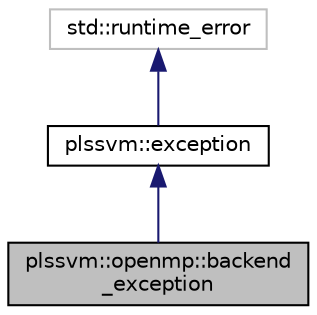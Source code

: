 digraph "plssvm::openmp::backend_exception"
{
 // LATEX_PDF_SIZE
  edge [fontname="Helvetica",fontsize="10",labelfontname="Helvetica",labelfontsize="10"];
  node [fontname="Helvetica",fontsize="10",shape=record];
  Node1 [label="plssvm::openmp::backend\l_exception",height=0.2,width=0.4,color="black", fillcolor="grey75", style="filled", fontcolor="black",tooltip="Exception type thrown if a problem with the OpenMP backend occurs."];
  Node2 -> Node1 [dir="back",color="midnightblue",fontsize="10",style="solid",fontname="Helvetica"];
  Node2 [label="plssvm::exception",height=0.2,width=0.4,color="black", fillcolor="white", style="filled",URL="$classplssvm_1_1exception.html",tooltip="Base class for all custom exception types. Forwards its message to std::runtime_error and saves the e..."];
  Node3 -> Node2 [dir="back",color="midnightblue",fontsize="10",style="solid",fontname="Helvetica"];
  Node3 [label="std::runtime_error",height=0.2,width=0.4,color="grey75", fillcolor="white", style="filled",tooltip=" "];
}
